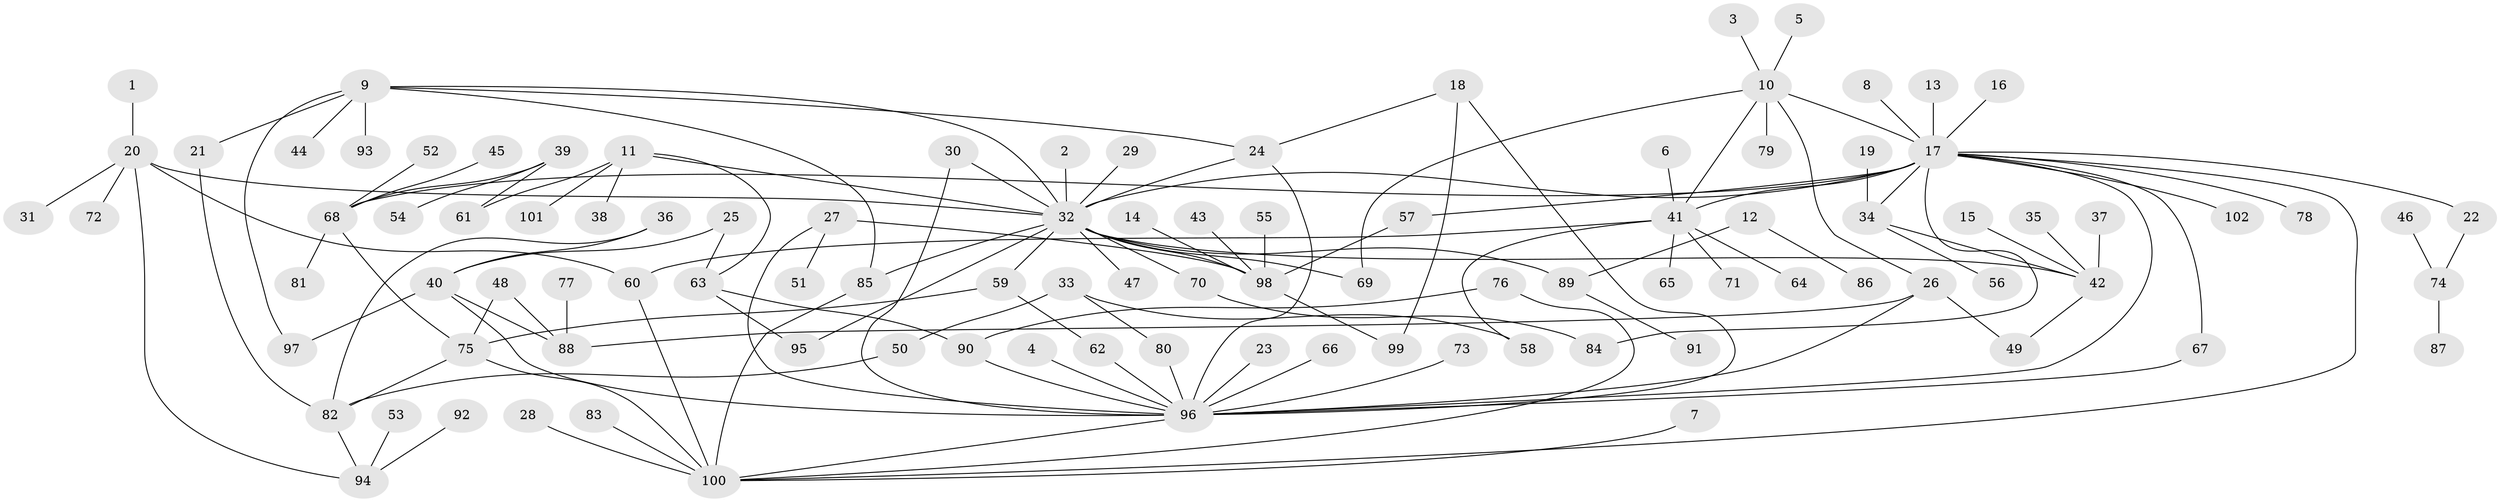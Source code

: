// original degree distribution, {18: 0.013793103448275862, 19: 0.006896551724137931, 4: 0.04827586206896552, 5: 0.041379310344827586, 11: 0.006896551724137931, 8: 0.020689655172413793, 7: 0.013793103448275862, 3: 0.07586206896551724, 1: 0.5793103448275863, 9: 0.006896551724137931, 6: 0.034482758620689655, 2: 0.15172413793103448}
// Generated by graph-tools (version 1.1) at 2025/36/03/04/25 23:36:49]
// undirected, 102 vertices, 136 edges
graph export_dot {
  node [color=gray90,style=filled];
  1;
  2;
  3;
  4;
  5;
  6;
  7;
  8;
  9;
  10;
  11;
  12;
  13;
  14;
  15;
  16;
  17;
  18;
  19;
  20;
  21;
  22;
  23;
  24;
  25;
  26;
  27;
  28;
  29;
  30;
  31;
  32;
  33;
  34;
  35;
  36;
  37;
  38;
  39;
  40;
  41;
  42;
  43;
  44;
  45;
  46;
  47;
  48;
  49;
  50;
  51;
  52;
  53;
  54;
  55;
  56;
  57;
  58;
  59;
  60;
  61;
  62;
  63;
  64;
  65;
  66;
  67;
  68;
  69;
  70;
  71;
  72;
  73;
  74;
  75;
  76;
  77;
  78;
  79;
  80;
  81;
  82;
  83;
  84;
  85;
  86;
  87;
  88;
  89;
  90;
  91;
  92;
  93;
  94;
  95;
  96;
  97;
  98;
  99;
  100;
  101;
  102;
  1 -- 20 [weight=1.0];
  2 -- 32 [weight=1.0];
  3 -- 10 [weight=1.0];
  4 -- 96 [weight=1.0];
  5 -- 10 [weight=1.0];
  6 -- 41 [weight=1.0];
  7 -- 100 [weight=1.0];
  8 -- 17 [weight=1.0];
  9 -- 21 [weight=1.0];
  9 -- 24 [weight=1.0];
  9 -- 32 [weight=1.0];
  9 -- 44 [weight=1.0];
  9 -- 85 [weight=1.0];
  9 -- 93 [weight=1.0];
  9 -- 97 [weight=1.0];
  10 -- 17 [weight=1.0];
  10 -- 26 [weight=1.0];
  10 -- 41 [weight=1.0];
  10 -- 69 [weight=1.0];
  10 -- 79 [weight=1.0];
  11 -- 32 [weight=1.0];
  11 -- 38 [weight=1.0];
  11 -- 61 [weight=1.0];
  11 -- 63 [weight=1.0];
  11 -- 101 [weight=1.0];
  12 -- 86 [weight=1.0];
  12 -- 89 [weight=1.0];
  13 -- 17 [weight=1.0];
  14 -- 98 [weight=1.0];
  15 -- 42 [weight=1.0];
  16 -- 17 [weight=1.0];
  17 -- 22 [weight=1.0];
  17 -- 32 [weight=1.0];
  17 -- 34 [weight=1.0];
  17 -- 41 [weight=1.0];
  17 -- 57 [weight=1.0];
  17 -- 67 [weight=1.0];
  17 -- 68 [weight=1.0];
  17 -- 78 [weight=1.0];
  17 -- 84 [weight=1.0];
  17 -- 96 [weight=1.0];
  17 -- 100 [weight=1.0];
  17 -- 102 [weight=1.0];
  18 -- 24 [weight=1.0];
  18 -- 96 [weight=1.0];
  18 -- 99 [weight=1.0];
  19 -- 34 [weight=1.0];
  20 -- 31 [weight=1.0];
  20 -- 32 [weight=1.0];
  20 -- 60 [weight=1.0];
  20 -- 72 [weight=1.0];
  20 -- 94 [weight=1.0];
  21 -- 82 [weight=1.0];
  22 -- 74 [weight=1.0];
  23 -- 96 [weight=1.0];
  24 -- 32 [weight=1.0];
  24 -- 96 [weight=1.0];
  25 -- 40 [weight=1.0];
  25 -- 63 [weight=1.0];
  26 -- 49 [weight=1.0];
  26 -- 88 [weight=1.0];
  26 -- 96 [weight=1.0];
  27 -- 51 [weight=1.0];
  27 -- 96 [weight=1.0];
  27 -- 98 [weight=1.0];
  28 -- 100 [weight=1.0];
  29 -- 32 [weight=1.0];
  30 -- 32 [weight=1.0];
  30 -- 96 [weight=1.0];
  32 -- 42 [weight=1.0];
  32 -- 47 [weight=1.0];
  32 -- 59 [weight=1.0];
  32 -- 69 [weight=1.0];
  32 -- 70 [weight=1.0];
  32 -- 85 [weight=1.0];
  32 -- 89 [weight=1.0];
  32 -- 95 [weight=1.0];
  32 -- 98 [weight=1.0];
  33 -- 50 [weight=1.0];
  33 -- 58 [weight=1.0];
  33 -- 80 [weight=1.0];
  34 -- 42 [weight=1.0];
  34 -- 56 [weight=1.0];
  35 -- 42 [weight=1.0];
  36 -- 40 [weight=1.0];
  36 -- 82 [weight=1.0];
  37 -- 42 [weight=1.0];
  39 -- 54 [weight=1.0];
  39 -- 61 [weight=1.0];
  39 -- 68 [weight=1.0];
  40 -- 88 [weight=1.0];
  40 -- 96 [weight=1.0];
  40 -- 97 [weight=1.0];
  41 -- 58 [weight=1.0];
  41 -- 60 [weight=1.0];
  41 -- 64 [weight=1.0];
  41 -- 65 [weight=1.0];
  41 -- 71 [weight=1.0];
  42 -- 49 [weight=1.0];
  43 -- 98 [weight=1.0];
  45 -- 68 [weight=1.0];
  46 -- 74 [weight=1.0];
  48 -- 75 [weight=1.0];
  48 -- 88 [weight=1.0];
  50 -- 82 [weight=1.0];
  52 -- 68 [weight=1.0];
  53 -- 94 [weight=1.0];
  55 -- 98 [weight=1.0];
  57 -- 98 [weight=2.0];
  59 -- 62 [weight=1.0];
  59 -- 75 [weight=1.0];
  60 -- 100 [weight=1.0];
  62 -- 96 [weight=1.0];
  63 -- 90 [weight=1.0];
  63 -- 95 [weight=1.0];
  66 -- 96 [weight=1.0];
  67 -- 96 [weight=1.0];
  68 -- 75 [weight=1.0];
  68 -- 81 [weight=1.0];
  70 -- 84 [weight=1.0];
  73 -- 96 [weight=1.0];
  74 -- 87 [weight=1.0];
  75 -- 82 [weight=1.0];
  75 -- 100 [weight=1.0];
  76 -- 90 [weight=1.0];
  76 -- 100 [weight=1.0];
  77 -- 88 [weight=1.0];
  80 -- 96 [weight=1.0];
  82 -- 94 [weight=1.0];
  83 -- 100 [weight=1.0];
  85 -- 100 [weight=1.0];
  89 -- 91 [weight=1.0];
  90 -- 96 [weight=1.0];
  92 -- 94 [weight=1.0];
  96 -- 100 [weight=1.0];
  98 -- 99 [weight=1.0];
}
